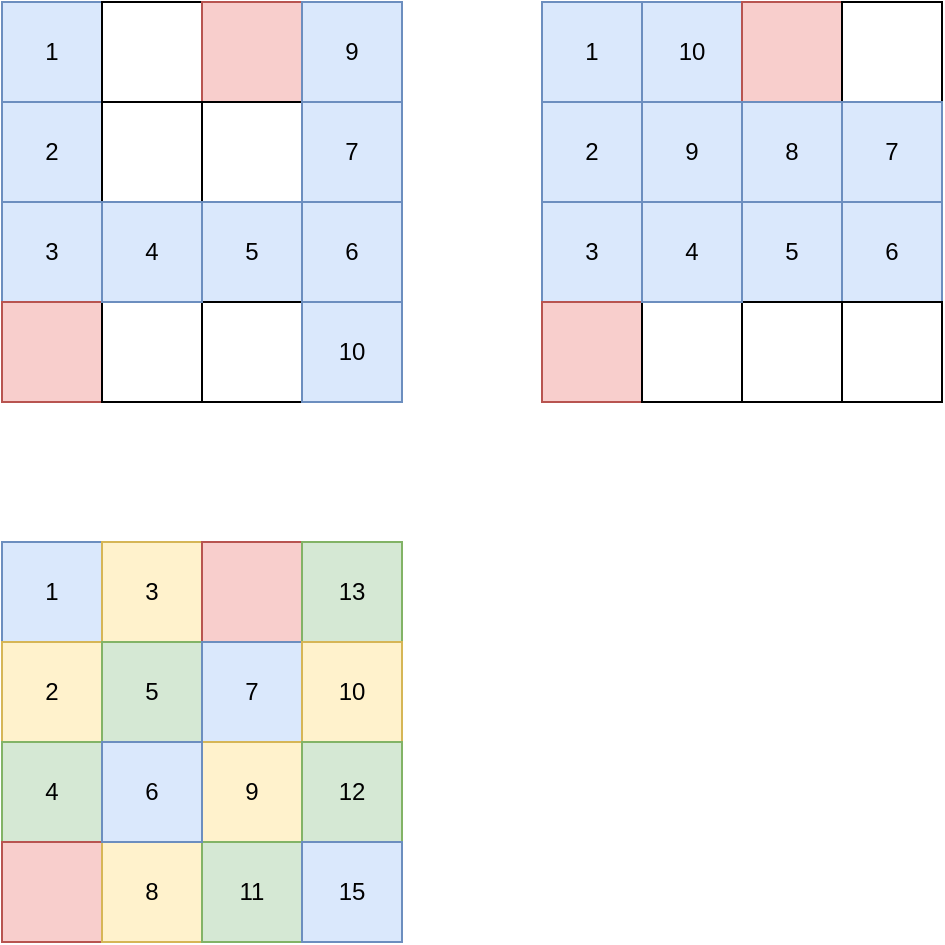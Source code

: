 <mxfile version="14.9.8" type="github">
  <diagram id="4qBPS3LPbpyXBZIg4Njo" name="Page-1">
    <mxGraphModel dx="946" dy="536" grid="1" gridSize="10" guides="1" tooltips="1" connect="1" arrows="1" fold="1" page="1" pageScale="1" pageWidth="827" pageHeight="1169" math="0" shadow="0">
      <root>
        <mxCell id="0" />
        <mxCell id="1" parent="0" />
        <mxCell id="GZczIIODg5fzbpcY63mU-1" value="1" style="rounded=0;whiteSpace=wrap;html=1;fillColor=#dae8fc;strokeColor=#6c8ebf;" vertex="1" parent="1">
          <mxGeometry x="260" y="120" width="50" height="50" as="geometry" />
        </mxCell>
        <mxCell id="GZczIIODg5fzbpcY63mU-2" value="" style="rounded=0;whiteSpace=wrap;html=1;" vertex="1" parent="1">
          <mxGeometry x="310" y="120" width="50" height="50" as="geometry" />
        </mxCell>
        <mxCell id="GZczIIODg5fzbpcY63mU-3" value="" style="rounded=0;whiteSpace=wrap;html=1;fillColor=#f8cecc;strokeColor=#b85450;" vertex="1" parent="1">
          <mxGeometry x="360" y="120" width="50" height="50" as="geometry" />
        </mxCell>
        <mxCell id="GZczIIODg5fzbpcY63mU-4" value="2" style="rounded=0;whiteSpace=wrap;html=1;fillColor=#dae8fc;strokeColor=#6c8ebf;" vertex="1" parent="1">
          <mxGeometry x="260" y="170" width="50" height="50" as="geometry" />
        </mxCell>
        <mxCell id="GZczIIODg5fzbpcY63mU-5" value="" style="rounded=0;whiteSpace=wrap;html=1;" vertex="1" parent="1">
          <mxGeometry x="310" y="170" width="50" height="50" as="geometry" />
        </mxCell>
        <mxCell id="GZczIIODg5fzbpcY63mU-6" value="" style="rounded=0;whiteSpace=wrap;html=1;" vertex="1" parent="1">
          <mxGeometry x="360" y="170" width="50" height="50" as="geometry" />
        </mxCell>
        <mxCell id="GZczIIODg5fzbpcY63mU-7" value="3" style="rounded=0;whiteSpace=wrap;html=1;fillColor=#dae8fc;strokeColor=#6c8ebf;" vertex="1" parent="1">
          <mxGeometry x="260" y="220" width="50" height="50" as="geometry" />
        </mxCell>
        <mxCell id="GZczIIODg5fzbpcY63mU-9" value="5" style="rounded=0;whiteSpace=wrap;html=1;fillColor=#dae8fc;strokeColor=#6c8ebf;" vertex="1" parent="1">
          <mxGeometry x="360" y="220" width="50" height="50" as="geometry" />
        </mxCell>
        <mxCell id="GZczIIODg5fzbpcY63mU-10" value="9" style="rounded=0;whiteSpace=wrap;html=1;fillColor=#dae8fc;strokeColor=#6c8ebf;" vertex="1" parent="1">
          <mxGeometry x="410" y="120" width="50" height="50" as="geometry" />
        </mxCell>
        <mxCell id="GZczIIODg5fzbpcY63mU-11" value="7" style="rounded=0;whiteSpace=wrap;html=1;fillColor=#dae8fc;strokeColor=#6c8ebf;" vertex="1" parent="1">
          <mxGeometry x="410" y="170" width="50" height="50" as="geometry" />
        </mxCell>
        <mxCell id="GZczIIODg5fzbpcY63mU-12" value="6" style="rounded=0;whiteSpace=wrap;html=1;fillColor=#dae8fc;strokeColor=#6c8ebf;" vertex="1" parent="1">
          <mxGeometry x="410" y="220" width="50" height="50" as="geometry" />
        </mxCell>
        <mxCell id="GZczIIODg5fzbpcY63mU-13" value="" style="rounded=0;whiteSpace=wrap;html=1;fillColor=#f8cecc;strokeColor=#b85450;" vertex="1" parent="1">
          <mxGeometry x="260" y="270" width="50" height="50" as="geometry" />
        </mxCell>
        <mxCell id="GZczIIODg5fzbpcY63mU-14" value="" style="rounded=0;whiteSpace=wrap;html=1;" vertex="1" parent="1">
          <mxGeometry x="310" y="270" width="50" height="50" as="geometry" />
        </mxCell>
        <mxCell id="GZczIIODg5fzbpcY63mU-15" value="" style="rounded=0;whiteSpace=wrap;html=1;" vertex="1" parent="1">
          <mxGeometry x="360" y="270" width="50" height="50" as="geometry" />
        </mxCell>
        <mxCell id="GZczIIODg5fzbpcY63mU-16" value="10" style="rounded=0;whiteSpace=wrap;html=1;fillColor=#dae8fc;strokeColor=#6c8ebf;" vertex="1" parent="1">
          <mxGeometry x="410" y="270" width="50" height="50" as="geometry" />
        </mxCell>
        <mxCell id="GZczIIODg5fzbpcY63mU-17" value="4" style="rounded=0;whiteSpace=wrap;html=1;fillColor=#dae8fc;strokeColor=#6c8ebf;" vertex="1" parent="1">
          <mxGeometry x="310" y="220" width="50" height="50" as="geometry" />
        </mxCell>
        <mxCell id="GZczIIODg5fzbpcY63mU-18" value="1" style="rounded=0;whiteSpace=wrap;html=1;fillColor=#dae8fc;strokeColor=#6c8ebf;" vertex="1" parent="1">
          <mxGeometry x="260" y="390" width="50" height="50" as="geometry" />
        </mxCell>
        <mxCell id="GZczIIODg5fzbpcY63mU-19" value="3" style="rounded=0;whiteSpace=wrap;html=1;fillColor=#fff2cc;strokeColor=#d6b656;" vertex="1" parent="1">
          <mxGeometry x="310" y="390" width="50" height="50" as="geometry" />
        </mxCell>
        <mxCell id="GZczIIODg5fzbpcY63mU-20" value="" style="rounded=0;whiteSpace=wrap;html=1;fillColor=#f8cecc;strokeColor=#b85450;" vertex="1" parent="1">
          <mxGeometry x="360" y="390" width="50" height="50" as="geometry" />
        </mxCell>
        <mxCell id="GZczIIODg5fzbpcY63mU-21" value="2" style="rounded=0;whiteSpace=wrap;html=1;fillColor=#fff2cc;strokeColor=#d6b656;" vertex="1" parent="1">
          <mxGeometry x="260" y="440" width="50" height="50" as="geometry" />
        </mxCell>
        <mxCell id="GZczIIODg5fzbpcY63mU-22" value="5" style="rounded=0;whiteSpace=wrap;html=1;fillColor=#d5e8d4;strokeColor=#82b366;" vertex="1" parent="1">
          <mxGeometry x="310" y="440" width="50" height="50" as="geometry" />
        </mxCell>
        <mxCell id="GZczIIODg5fzbpcY63mU-23" value="7" style="rounded=0;whiteSpace=wrap;html=1;fillColor=#dae8fc;strokeColor=#6c8ebf;" vertex="1" parent="1">
          <mxGeometry x="360" y="440" width="50" height="50" as="geometry" />
        </mxCell>
        <mxCell id="GZczIIODg5fzbpcY63mU-24" value="4" style="rounded=0;whiteSpace=wrap;html=1;fillColor=#d5e8d4;strokeColor=#82b366;" vertex="1" parent="1">
          <mxGeometry x="260" y="490" width="50" height="50" as="geometry" />
        </mxCell>
        <mxCell id="GZczIIODg5fzbpcY63mU-25" value="9" style="rounded=0;whiteSpace=wrap;html=1;fillColor=#fff2cc;strokeColor=#d6b656;" vertex="1" parent="1">
          <mxGeometry x="360" y="490" width="50" height="50" as="geometry" />
        </mxCell>
        <mxCell id="GZczIIODg5fzbpcY63mU-26" value="13" style="rounded=0;whiteSpace=wrap;html=1;fillColor=#d5e8d4;strokeColor=#82b366;" vertex="1" parent="1">
          <mxGeometry x="410" y="390" width="50" height="50" as="geometry" />
        </mxCell>
        <mxCell id="GZczIIODg5fzbpcY63mU-27" value="10" style="rounded=0;whiteSpace=wrap;html=1;fillColor=#fff2cc;strokeColor=#d6b656;" vertex="1" parent="1">
          <mxGeometry x="410" y="440" width="50" height="50" as="geometry" />
        </mxCell>
        <mxCell id="GZczIIODg5fzbpcY63mU-28" value="12" style="rounded=0;whiteSpace=wrap;html=1;fillColor=#d5e8d4;strokeColor=#82b366;" vertex="1" parent="1">
          <mxGeometry x="410" y="490" width="50" height="50" as="geometry" />
        </mxCell>
        <mxCell id="GZczIIODg5fzbpcY63mU-29" value="" style="rounded=0;whiteSpace=wrap;html=1;fillColor=#f8cecc;strokeColor=#b85450;" vertex="1" parent="1">
          <mxGeometry x="260" y="540" width="50" height="50" as="geometry" />
        </mxCell>
        <mxCell id="GZczIIODg5fzbpcY63mU-30" value="8" style="rounded=0;whiteSpace=wrap;html=1;fillColor=#fff2cc;strokeColor=#d6b656;" vertex="1" parent="1">
          <mxGeometry x="310" y="540" width="50" height="50" as="geometry" />
        </mxCell>
        <mxCell id="GZczIIODg5fzbpcY63mU-31" value="11" style="rounded=0;whiteSpace=wrap;html=1;fillColor=#d5e8d4;strokeColor=#82b366;" vertex="1" parent="1">
          <mxGeometry x="360" y="540" width="50" height="50" as="geometry" />
        </mxCell>
        <mxCell id="GZczIIODg5fzbpcY63mU-32" value="15" style="rounded=0;whiteSpace=wrap;html=1;fillColor=#dae8fc;strokeColor=#6c8ebf;" vertex="1" parent="1">
          <mxGeometry x="410" y="540" width="50" height="50" as="geometry" />
        </mxCell>
        <mxCell id="GZczIIODg5fzbpcY63mU-33" value="6" style="rounded=0;whiteSpace=wrap;html=1;fillColor=#dae8fc;strokeColor=#6c8ebf;" vertex="1" parent="1">
          <mxGeometry x="310" y="490" width="50" height="50" as="geometry" />
        </mxCell>
        <mxCell id="GZczIIODg5fzbpcY63mU-34" value="1" style="rounded=0;whiteSpace=wrap;html=1;fillColor=#dae8fc;strokeColor=#6c8ebf;" vertex="1" parent="1">
          <mxGeometry x="530" y="120" width="50" height="50" as="geometry" />
        </mxCell>
        <mxCell id="GZczIIODg5fzbpcY63mU-35" value="10" style="rounded=0;whiteSpace=wrap;html=1;fillColor=#dae8fc;strokeColor=#6c8ebf;" vertex="1" parent="1">
          <mxGeometry x="580" y="120" width="50" height="50" as="geometry" />
        </mxCell>
        <mxCell id="GZczIIODg5fzbpcY63mU-36" value="" style="rounded=0;whiteSpace=wrap;html=1;fillColor=#f8cecc;strokeColor=#b85450;" vertex="1" parent="1">
          <mxGeometry x="630" y="120" width="50" height="50" as="geometry" />
        </mxCell>
        <mxCell id="GZczIIODg5fzbpcY63mU-37" value="2" style="rounded=0;whiteSpace=wrap;html=1;fillColor=#dae8fc;strokeColor=#6c8ebf;" vertex="1" parent="1">
          <mxGeometry x="530" y="170" width="50" height="50" as="geometry" />
        </mxCell>
        <mxCell id="GZczIIODg5fzbpcY63mU-38" value="9" style="rounded=0;whiteSpace=wrap;html=1;fillColor=#dae8fc;strokeColor=#6c8ebf;" vertex="1" parent="1">
          <mxGeometry x="580" y="170" width="50" height="50" as="geometry" />
        </mxCell>
        <mxCell id="GZczIIODg5fzbpcY63mU-39" value="8" style="rounded=0;whiteSpace=wrap;html=1;fillColor=#dae8fc;strokeColor=#6c8ebf;" vertex="1" parent="1">
          <mxGeometry x="630" y="170" width="50" height="50" as="geometry" />
        </mxCell>
        <mxCell id="GZczIIODg5fzbpcY63mU-40" value="3" style="rounded=0;whiteSpace=wrap;html=1;fillColor=#dae8fc;strokeColor=#6c8ebf;" vertex="1" parent="1">
          <mxGeometry x="530" y="220" width="50" height="50" as="geometry" />
        </mxCell>
        <mxCell id="GZczIIODg5fzbpcY63mU-41" value="5" style="rounded=0;whiteSpace=wrap;html=1;fillColor=#dae8fc;strokeColor=#6c8ebf;" vertex="1" parent="1">
          <mxGeometry x="630" y="220" width="50" height="50" as="geometry" />
        </mxCell>
        <mxCell id="GZczIIODg5fzbpcY63mU-42" value="" style="rounded=0;whiteSpace=wrap;html=1;" vertex="1" parent="1">
          <mxGeometry x="680" y="120" width="50" height="50" as="geometry" />
        </mxCell>
        <mxCell id="GZczIIODg5fzbpcY63mU-43" value="7" style="rounded=0;whiteSpace=wrap;html=1;fillColor=#dae8fc;strokeColor=#6c8ebf;" vertex="1" parent="1">
          <mxGeometry x="680" y="170" width="50" height="50" as="geometry" />
        </mxCell>
        <mxCell id="GZczIIODg5fzbpcY63mU-44" value="6" style="rounded=0;whiteSpace=wrap;html=1;fillColor=#dae8fc;strokeColor=#6c8ebf;" vertex="1" parent="1">
          <mxGeometry x="680" y="220" width="50" height="50" as="geometry" />
        </mxCell>
        <mxCell id="GZczIIODg5fzbpcY63mU-45" value="" style="rounded=0;whiteSpace=wrap;html=1;fillColor=#f8cecc;strokeColor=#b85450;" vertex="1" parent="1">
          <mxGeometry x="530" y="270" width="50" height="50" as="geometry" />
        </mxCell>
        <mxCell id="GZczIIODg5fzbpcY63mU-46" value="" style="rounded=0;whiteSpace=wrap;html=1;" vertex="1" parent="1">
          <mxGeometry x="580" y="270" width="50" height="50" as="geometry" />
        </mxCell>
        <mxCell id="GZczIIODg5fzbpcY63mU-47" value="" style="rounded=0;whiteSpace=wrap;html=1;" vertex="1" parent="1">
          <mxGeometry x="630" y="270" width="50" height="50" as="geometry" />
        </mxCell>
        <mxCell id="GZczIIODg5fzbpcY63mU-48" value="" style="rounded=0;whiteSpace=wrap;html=1;" vertex="1" parent="1">
          <mxGeometry x="680" y="270" width="50" height="50" as="geometry" />
        </mxCell>
        <mxCell id="GZczIIODg5fzbpcY63mU-49" value="4" style="rounded=0;whiteSpace=wrap;html=1;fillColor=#dae8fc;strokeColor=#6c8ebf;" vertex="1" parent="1">
          <mxGeometry x="580" y="220" width="50" height="50" as="geometry" />
        </mxCell>
      </root>
    </mxGraphModel>
  </diagram>
</mxfile>
